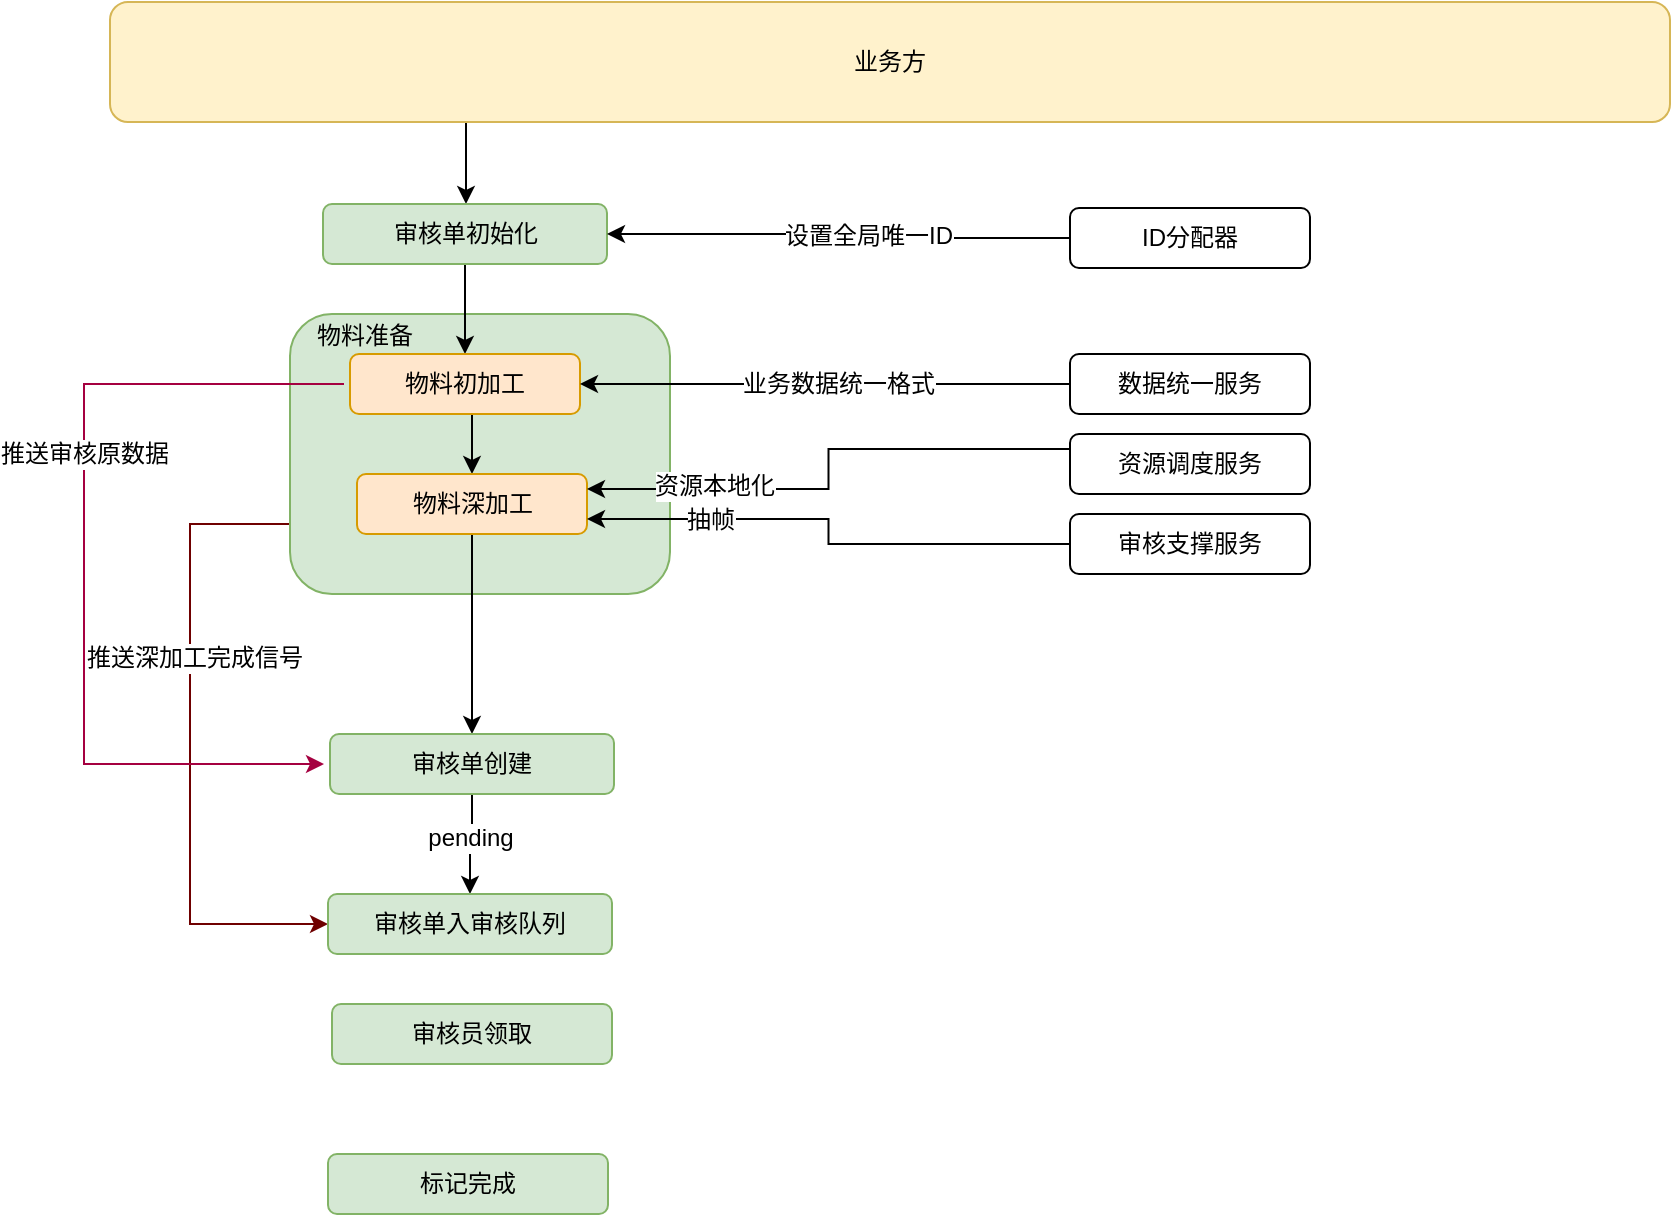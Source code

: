 <mxfile version="10.6.0" type="github"><diagram id="ipaudz4VoA9dsfCKTygL" name="Page-1"><mxGraphModel dx="1745" dy="552" grid="1" gridSize="10" guides="1" tooltips="1" connect="1" arrows="1" fold="1" page="1" pageScale="1" pageWidth="827" pageHeight="1169" math="0" shadow="0"><root><mxCell id="0"/><mxCell id="1" parent="0"/><mxCell id="m9OTV7AAM7vStB_eTqAl-50" style="edgeStyle=orthogonalEdgeStyle;rounded=0;orthogonalLoop=1;jettySize=auto;html=1;exitX=0;exitY=0.75;exitDx=0;exitDy=0;entryX=0;entryY=0.5;entryDx=0;entryDy=0;fillColor=#a20025;strokeColor=#6F0000;" edge="1" parent="1" source="m9OTV7AAM7vStB_eTqAl-23" target="m9OTV7AAM7vStB_eTqAl-39"><mxGeometry relative="1" as="geometry"><Array as="points"><mxPoint x="70" y="785"/><mxPoint x="70" y="985"/></Array></mxGeometry></mxCell><mxCell id="m9OTV7AAM7vStB_eTqAl-51" value="推送深加工完成信号" style="text;html=1;resizable=0;points=[];align=center;verticalAlign=middle;labelBackgroundColor=#ffffff;" vertex="1" connectable="0" parent="m9OTV7AAM7vStB_eTqAl-50"><mxGeometry x="-0.267" y="2" relative="1" as="geometry"><mxPoint as="offset"/></mxGeometry></mxCell><mxCell id="m9OTV7AAM7vStB_eTqAl-23" value="" style="rounded=1;whiteSpace=wrap;html=1;fillColor=#d5e8d4;strokeColor=#82b366;" vertex="1" parent="1"><mxGeometry x="120" y="680" width="190" height="140" as="geometry"/></mxCell><mxCell id="m9OTV7AAM7vStB_eTqAl-28" style="edgeStyle=orthogonalEdgeStyle;rounded=0;orthogonalLoop=1;jettySize=auto;html=1;exitX=0.25;exitY=1;exitDx=0;exitDy=0;" edge="1" parent="1" source="XifWRVbYAJfhHNXhCuVm-2" target="m9OTV7AAM7vStB_eTqAl-1"><mxGeometry relative="1" as="geometry"><Array as="points"><mxPoint x="208" y="584"/></Array></mxGeometry></mxCell><mxCell id="XifWRVbYAJfhHNXhCuVm-2" value="业务方" style="rounded=1;whiteSpace=wrap;html=1;fillColor=#fff2cc;strokeColor=#d6b656;" parent="1" vertex="1"><mxGeometry x="30" y="524" width="780" height="60" as="geometry"/></mxCell><mxCell id="m9OTV7AAM7vStB_eTqAl-15" style="edgeStyle=orthogonalEdgeStyle;rounded=0;orthogonalLoop=1;jettySize=auto;html=1;exitX=0.5;exitY=1;exitDx=0;exitDy=0;" edge="1" parent="1" source="m9OTV7AAM7vStB_eTqAl-1" target="m9OTV7AAM7vStB_eTqAl-11"><mxGeometry relative="1" as="geometry"/></mxCell><mxCell id="m9OTV7AAM7vStB_eTqAl-1" value="审核单初始化" style="rounded=1;whiteSpace=wrap;html=1;fillColor=#d5e8d4;strokeColor=#82b366;" vertex="1" parent="1"><mxGeometry x="136.5" y="625" width="142" height="30" as="geometry"/></mxCell><mxCell id="m9OTV7AAM7vStB_eTqAl-6" style="edgeStyle=orthogonalEdgeStyle;rounded=0;orthogonalLoop=1;jettySize=auto;html=1;exitX=0;exitY=0.5;exitDx=0;exitDy=0;entryX=1;entryY=0.5;entryDx=0;entryDy=0;" edge="1" parent="1" source="m9OTV7AAM7vStB_eTqAl-3" target="m9OTV7AAM7vStB_eTqAl-1"><mxGeometry relative="1" as="geometry"/></mxCell><mxCell id="m9OTV7AAM7vStB_eTqAl-7" value="设置全局唯一ID" style="text;html=1;resizable=0;points=[];align=center;verticalAlign=middle;labelBackgroundColor=#ffffff;" vertex="1" connectable="0" parent="m9OTV7AAM7vStB_eTqAl-6"><mxGeometry x="-0.129" y="3" relative="1" as="geometry"><mxPoint y="-4" as="offset"/></mxGeometry></mxCell><mxCell id="m9OTV7AAM7vStB_eTqAl-3" value="ID分配器" style="rounded=1;whiteSpace=wrap;html=1;" vertex="1" parent="1"><mxGeometry x="510" y="627" width="120" height="30" as="geometry"/></mxCell><mxCell id="m9OTV7AAM7vStB_eTqAl-32" style="edgeStyle=orthogonalEdgeStyle;rounded=0;orthogonalLoop=1;jettySize=auto;html=1;exitX=0.5;exitY=1;exitDx=0;exitDy=0;entryX=0.5;entryY=0;entryDx=0;entryDy=0;" edge="1" parent="1" source="m9OTV7AAM7vStB_eTqAl-11" target="m9OTV7AAM7vStB_eTqAl-16"><mxGeometry relative="1" as="geometry"/></mxCell><mxCell id="m9OTV7AAM7vStB_eTqAl-37" style="edgeStyle=orthogonalEdgeStyle;rounded=0;orthogonalLoop=1;jettySize=auto;html=1;exitX=0;exitY=0.5;exitDx=0;exitDy=0;entryX=0;entryY=0.5;entryDx=0;entryDy=0;fillColor=#d80073;strokeColor=#A50040;" edge="1" parent="1"><mxGeometry relative="1" as="geometry"><mxPoint x="147" y="715" as="sourcePoint"/><mxPoint x="137" y="905" as="targetPoint"/><Array as="points"><mxPoint x="17" y="715"/><mxPoint x="17" y="905"/></Array></mxGeometry></mxCell><mxCell id="m9OTV7AAM7vStB_eTqAl-38" value="推送审核原数据" style="text;html=1;resizable=0;points=[];align=center;verticalAlign=middle;labelBackgroundColor=#ffffff;" vertex="1" connectable="0" parent="m9OTV7AAM7vStB_eTqAl-37"><mxGeometry x="0.094" y="-1" relative="1" as="geometry"><mxPoint x="1" y="-76" as="offset"/></mxGeometry></mxCell><mxCell id="m9OTV7AAM7vStB_eTqAl-11" value="物料初加工" style="rounded=1;whiteSpace=wrap;html=1;fillColor=#ffe6cc;strokeColor=#d79b00;" vertex="1" parent="1"><mxGeometry x="150" y="700" width="115" height="30" as="geometry"/></mxCell><mxCell id="m9OTV7AAM7vStB_eTqAl-13" style="edgeStyle=orthogonalEdgeStyle;rounded=0;orthogonalLoop=1;jettySize=auto;html=1;exitX=0;exitY=0.5;exitDx=0;exitDy=0;entryX=1;entryY=0.5;entryDx=0;entryDy=0;" edge="1" parent="1" source="m9OTV7AAM7vStB_eTqAl-12" target="m9OTV7AAM7vStB_eTqAl-11"><mxGeometry relative="1" as="geometry"/></mxCell><mxCell id="m9OTV7AAM7vStB_eTqAl-14" value="业务数据统一格式" style="text;html=1;resizable=0;points=[];align=center;verticalAlign=middle;labelBackgroundColor=#ffffff;" vertex="1" connectable="0" parent="m9OTV7AAM7vStB_eTqAl-13"><mxGeometry x="-0.053" relative="1" as="geometry"><mxPoint as="offset"/></mxGeometry></mxCell><mxCell id="m9OTV7AAM7vStB_eTqAl-12" value="数据统一服务" style="rounded=1;whiteSpace=wrap;html=1;" vertex="1" parent="1"><mxGeometry x="510" y="700" width="120" height="30" as="geometry"/></mxCell><mxCell id="m9OTV7AAM7vStB_eTqAl-45" style="edgeStyle=orthogonalEdgeStyle;rounded=0;orthogonalLoop=1;jettySize=auto;html=1;exitX=0.5;exitY=1;exitDx=0;exitDy=0;" edge="1" parent="1" source="m9OTV7AAM7vStB_eTqAl-16" target="m9OTV7AAM7vStB_eTqAl-36"><mxGeometry relative="1" as="geometry"/></mxCell><mxCell id="m9OTV7AAM7vStB_eTqAl-16" value="物料深加工" style="rounded=1;whiteSpace=wrap;html=1;fillColor=#ffe6cc;strokeColor=#d79b00;" vertex="1" parent="1"><mxGeometry x="153.5" y="760" width="115" height="30" as="geometry"/></mxCell><mxCell id="m9OTV7AAM7vStB_eTqAl-19" style="edgeStyle=orthogonalEdgeStyle;rounded=0;orthogonalLoop=1;jettySize=auto;html=1;exitX=0;exitY=0.25;exitDx=0;exitDy=0;entryX=1;entryY=0.25;entryDx=0;entryDy=0;" edge="1" parent="1" source="m9OTV7AAM7vStB_eTqAl-17" target="m9OTV7AAM7vStB_eTqAl-16"><mxGeometry relative="1" as="geometry"/></mxCell><mxCell id="m9OTV7AAM7vStB_eTqAl-20" value="资源本地化" style="text;html=1;resizable=0;points=[];align=center;verticalAlign=middle;labelBackgroundColor=#ffffff;" vertex="1" connectable="0" parent="m9OTV7AAM7vStB_eTqAl-19"><mxGeometry x="0.613" y="-1" relative="1" as="geometry"><mxPoint x="13" y="-1" as="offset"/></mxGeometry></mxCell><mxCell id="m9OTV7AAM7vStB_eTqAl-17" value="资源调度服务" style="rounded=1;whiteSpace=wrap;html=1;" vertex="1" parent="1"><mxGeometry x="510" y="740" width="120" height="30" as="geometry"/></mxCell><mxCell id="m9OTV7AAM7vStB_eTqAl-21" style="edgeStyle=orthogonalEdgeStyle;rounded=0;orthogonalLoop=1;jettySize=auto;html=1;exitX=0;exitY=0.5;exitDx=0;exitDy=0;entryX=1;entryY=0.75;entryDx=0;entryDy=0;" edge="1" parent="1" source="m9OTV7AAM7vStB_eTqAl-18" target="m9OTV7AAM7vStB_eTqAl-16"><mxGeometry relative="1" as="geometry"/></mxCell><mxCell id="m9OTV7AAM7vStB_eTqAl-22" value="抽帧" style="text;html=1;resizable=0;points=[];align=center;verticalAlign=middle;labelBackgroundColor=#ffffff;" vertex="1" connectable="0" parent="m9OTV7AAM7vStB_eTqAl-21"><mxGeometry x="0.583" y="3" relative="1" as="geometry"><mxPoint x="8" y="-3" as="offset"/></mxGeometry></mxCell><mxCell id="m9OTV7AAM7vStB_eTqAl-18" value="审核支撑服务" style="rounded=1;whiteSpace=wrap;html=1;" vertex="1" parent="1"><mxGeometry x="510" y="780" width="120" height="30" as="geometry"/></mxCell><mxCell id="m9OTV7AAM7vStB_eTqAl-24" value="物料准备" style="text;html=1;strokeColor=none;fillColor=none;align=center;verticalAlign=middle;whiteSpace=wrap;rounded=0;" vertex="1" parent="1"><mxGeometry x="130" y="683" width="55" height="15" as="geometry"/></mxCell><mxCell id="m9OTV7AAM7vStB_eTqAl-46" style="edgeStyle=orthogonalEdgeStyle;rounded=0;orthogonalLoop=1;jettySize=auto;html=1;exitX=0.5;exitY=1;exitDx=0;exitDy=0;entryX=0.5;entryY=0;entryDx=0;entryDy=0;" edge="1" parent="1" source="m9OTV7AAM7vStB_eTqAl-36" target="m9OTV7AAM7vStB_eTqAl-39"><mxGeometry relative="1" as="geometry"/></mxCell><mxCell id="m9OTV7AAM7vStB_eTqAl-47" value="pending" style="text;html=1;resizable=0;points=[];align=center;verticalAlign=middle;labelBackgroundColor=#ffffff;" vertex="1" connectable="0" parent="m9OTV7AAM7vStB_eTqAl-46"><mxGeometry x="-0.15" y="-1" relative="1" as="geometry"><mxPoint as="offset"/></mxGeometry></mxCell><mxCell id="m9OTV7AAM7vStB_eTqAl-36" value="审核单创建" style="rounded=1;whiteSpace=wrap;html=1;fillColor=#d5e8d4;strokeColor=#82b366;" vertex="1" parent="1"><mxGeometry x="140" y="890" width="142" height="30" as="geometry"/></mxCell><mxCell id="m9OTV7AAM7vStB_eTqAl-39" value="审核单入审核队列" style="rounded=1;whiteSpace=wrap;html=1;fillColor=#d5e8d4;strokeColor=#82b366;" vertex="1" parent="1"><mxGeometry x="139" y="970" width="142" height="30" as="geometry"/></mxCell><mxCell id="m9OTV7AAM7vStB_eTqAl-52" value="审核员领取" style="rounded=1;whiteSpace=wrap;html=1;fillColor=#d5e8d4;strokeColor=#82b366;" vertex="1" parent="1"><mxGeometry x="141" y="1025" width="140" height="30" as="geometry"/></mxCell><mxCell id="m9OTV7AAM7vStB_eTqAl-53" value="标记完成" style="rounded=1;whiteSpace=wrap;html=1;fillColor=#d5e8d4;strokeColor=#82b366;" vertex="1" parent="1"><mxGeometry x="139" y="1100" width="140" height="30" as="geometry"/></mxCell></root></mxGraphModel></diagram></mxfile>